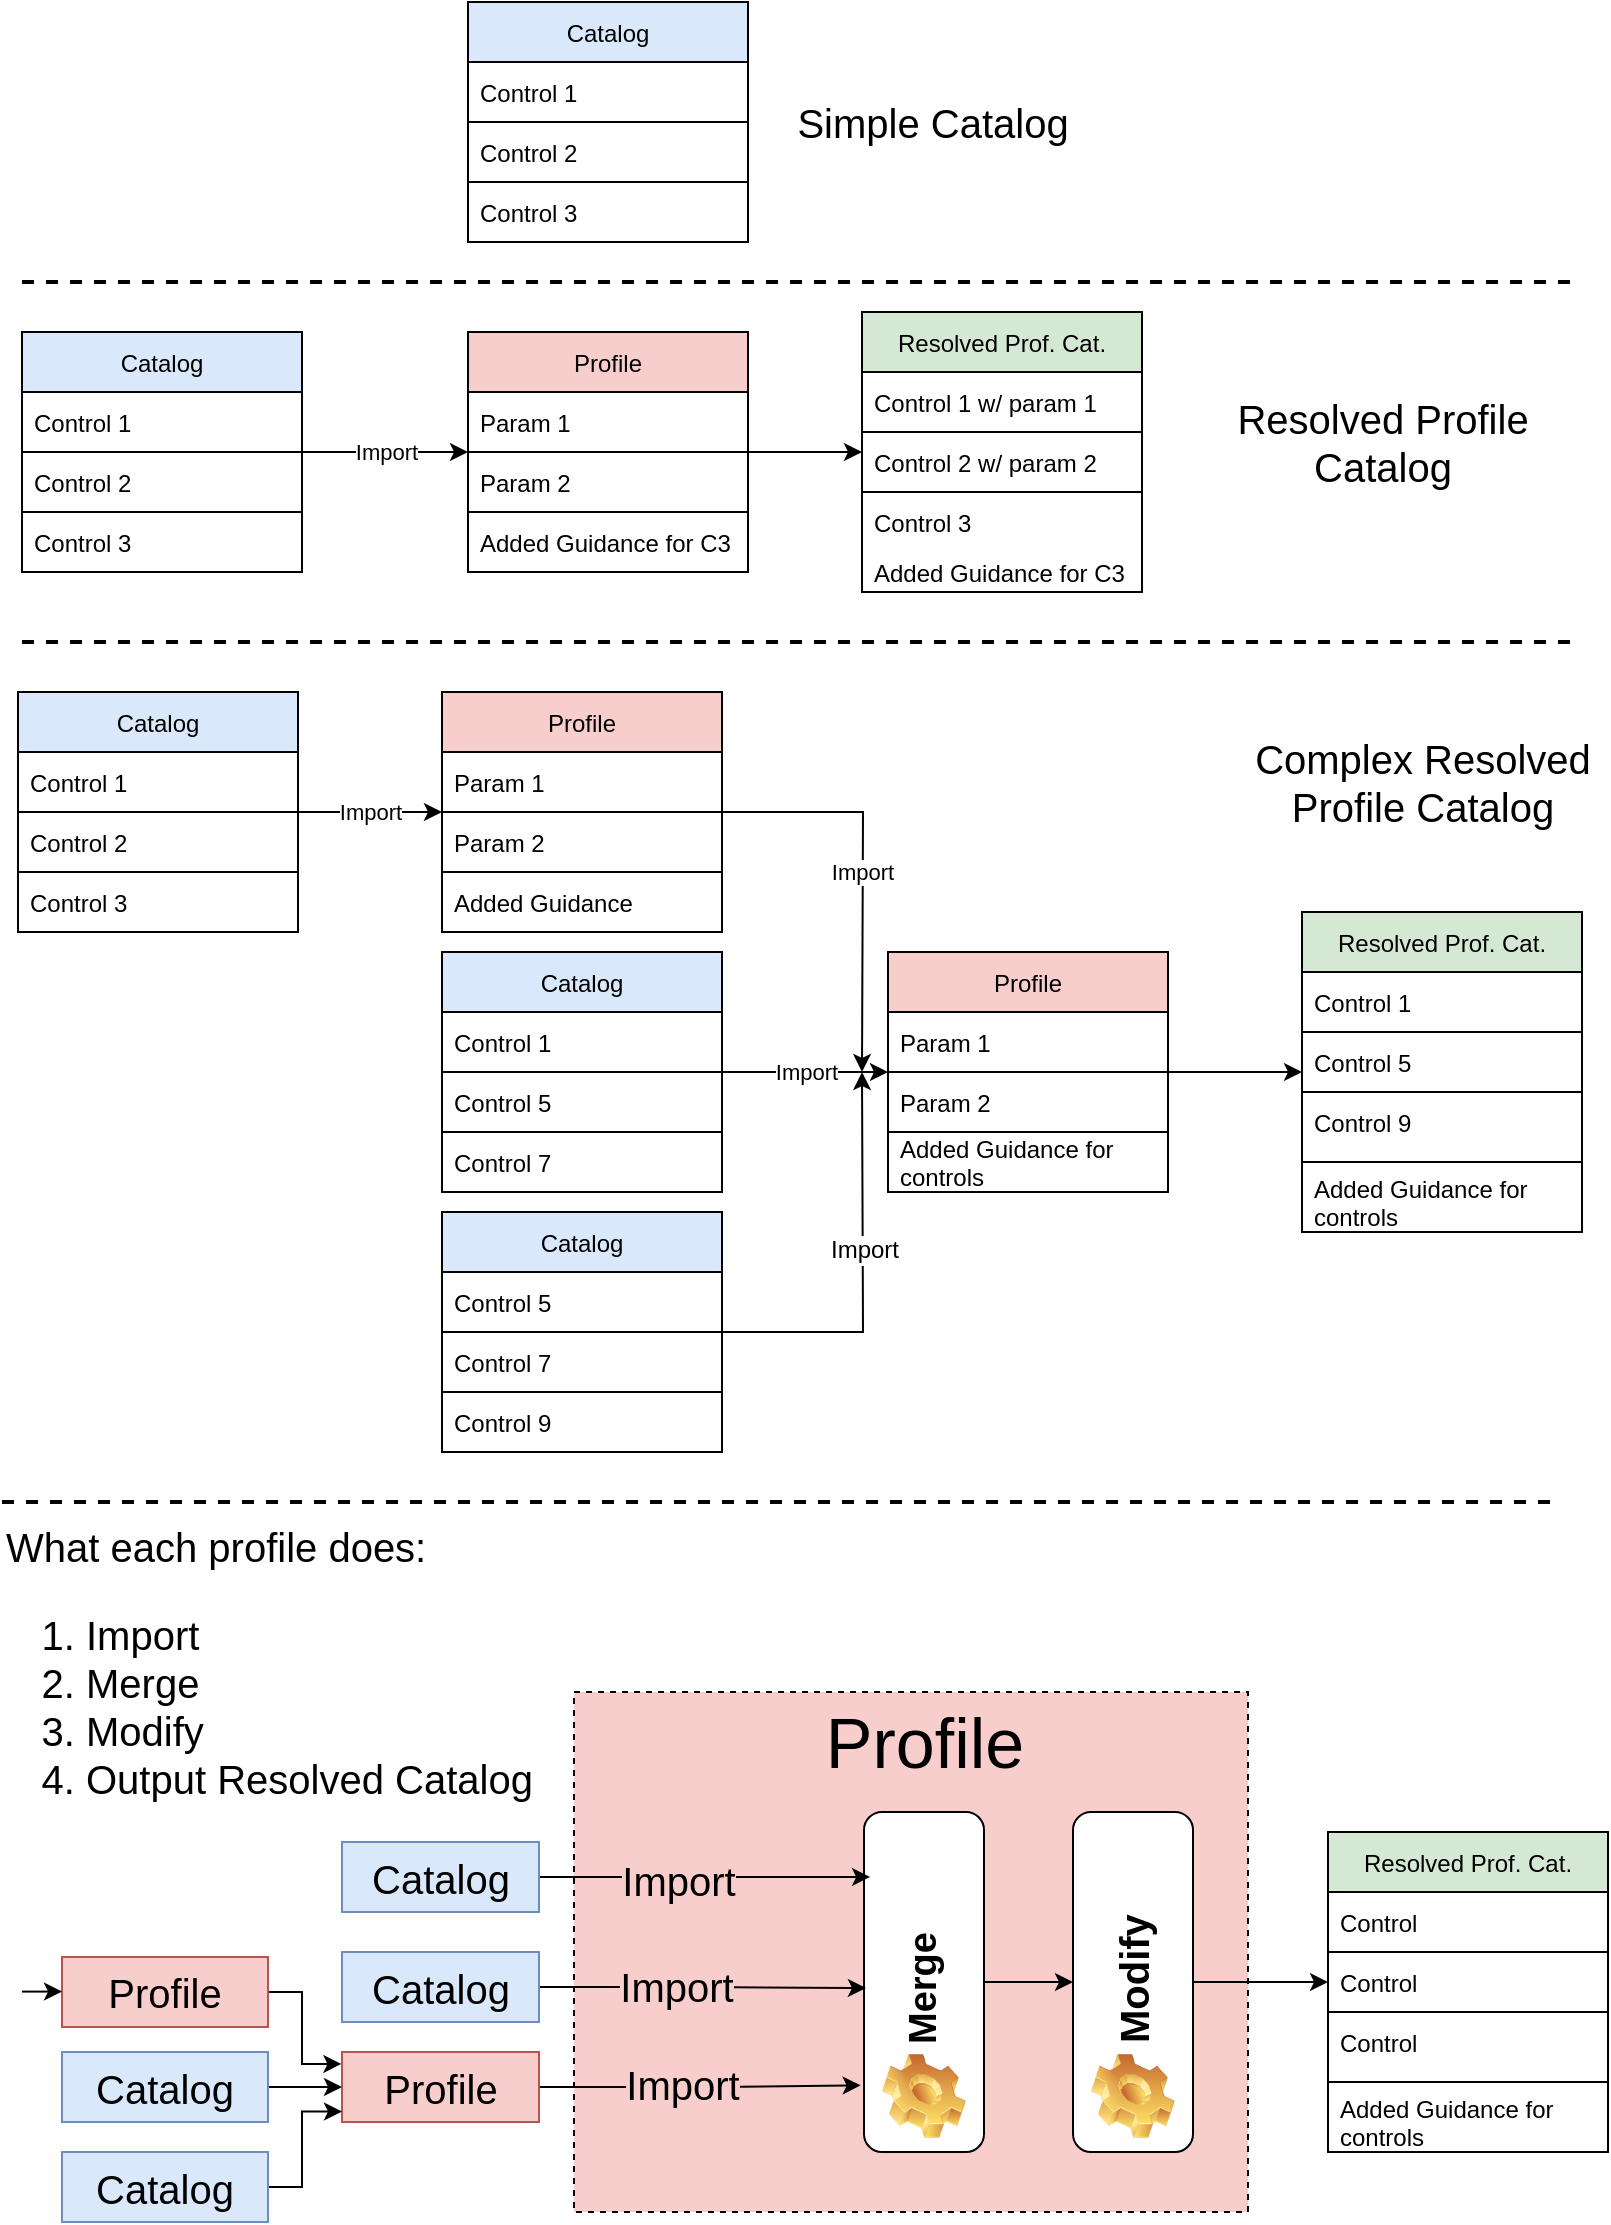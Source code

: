 <mxfile version="15.4.0" type="device"><diagram id="IQx40WlxW30_obFmMH3M" name="Page-1"><mxGraphModel dx="1718" dy="1019" grid="1" gridSize="10" guides="1" tooltips="1" connect="1" arrows="1" fold="1" page="1" pageScale="1" pageWidth="826" pageHeight="1169" math="0" shadow="0"><root><mxCell id="0"/><mxCell id="1" parent="0"/><mxCell id="TpE6tpdthIGuFh5zeu7U-148" value="" style="rounded=0;whiteSpace=wrap;html=1;dashed=1;fontSize=20;strokeColor=#000000;strokeWidth=1;fillColor=#F8CECC;" parent="1" vertex="1"><mxGeometry x="296" y="880" width="337" height="260" as="geometry"/></mxCell><mxCell id="TpE6tpdthIGuFh5zeu7U-1" value="Catalog" style="swimlane;fontStyle=0;childLayout=stackLayout;horizontal=1;startSize=30;horizontalStack=0;resizeParent=1;resizeParentMax=0;resizeLast=0;collapsible=1;marginBottom=0;fillColor=#dae8fc;strokeColor=#000000;" parent="1" vertex="1"><mxGeometry x="243" y="35" width="140" height="120" as="geometry"/></mxCell><mxCell id="TpE6tpdthIGuFh5zeu7U-2" value="Control 1" style="text;strokeColor=none;fillColor=none;align=left;verticalAlign=middle;spacingLeft=4;spacingRight=4;overflow=hidden;points=[[0,0.5],[1,0.5]];portConstraint=eastwest;rotatable=0;" parent="TpE6tpdthIGuFh5zeu7U-1" vertex="1"><mxGeometry y="30" width="140" height="30" as="geometry"/></mxCell><mxCell id="TpE6tpdthIGuFh5zeu7U-3" value="Control 2" style="text;strokeColor=default;fillColor=none;align=left;verticalAlign=middle;spacingLeft=4;spacingRight=4;overflow=hidden;points=[[0,0.5],[1,0.5]];portConstraint=eastwest;rotatable=0;" parent="TpE6tpdthIGuFh5zeu7U-1" vertex="1"><mxGeometry y="60" width="140" height="30" as="geometry"/></mxCell><mxCell id="TpE6tpdthIGuFh5zeu7U-4" value="Control 3" style="text;strokeColor=none;fillColor=none;align=left;verticalAlign=middle;spacingLeft=4;spacingRight=4;overflow=hidden;points=[[0,0.5],[1,0.5]];portConstraint=eastwest;rotatable=0;" parent="TpE6tpdthIGuFh5zeu7U-1" vertex="1"><mxGeometry y="90" width="140" height="30" as="geometry"/></mxCell><mxCell id="TpE6tpdthIGuFh5zeu7U-41" value="Import" style="edgeStyle=orthogonalEdgeStyle;rounded=0;orthogonalLoop=1;jettySize=auto;html=1;" parent="1" source="TpE6tpdthIGuFh5zeu7U-6" target="TpE6tpdthIGuFh5zeu7U-37" edge="1"><mxGeometry relative="1" as="geometry"/></mxCell><mxCell id="TpE6tpdthIGuFh5zeu7U-6" value="Catalog" style="swimlane;fontStyle=0;childLayout=stackLayout;horizontal=1;startSize=30;horizontalStack=0;resizeParent=1;resizeParentMax=0;resizeLast=0;collapsible=1;marginBottom=0;fillColor=#dae8fc;strokeColor=#000000;" parent="1" vertex="1"><mxGeometry x="20" y="200" width="140" height="120" as="geometry"/></mxCell><mxCell id="TpE6tpdthIGuFh5zeu7U-7" value="Control 1" style="text;strokeColor=none;fillColor=none;align=left;verticalAlign=middle;spacingLeft=4;spacingRight=4;overflow=hidden;points=[[0,0.5],[1,0.5]];portConstraint=eastwest;rotatable=0;" parent="TpE6tpdthIGuFh5zeu7U-6" vertex="1"><mxGeometry y="30" width="140" height="30" as="geometry"/></mxCell><mxCell id="TpE6tpdthIGuFh5zeu7U-8" value="Control 2" style="text;strokeColor=default;fillColor=none;align=left;verticalAlign=middle;spacingLeft=4;spacingRight=4;overflow=hidden;points=[[0,0.5],[1,0.5]];portConstraint=eastwest;rotatable=0;" parent="TpE6tpdthIGuFh5zeu7U-6" vertex="1"><mxGeometry y="60" width="140" height="30" as="geometry"/></mxCell><mxCell id="TpE6tpdthIGuFh5zeu7U-9" value="Control 3" style="text;strokeColor=none;fillColor=none;align=left;verticalAlign=middle;spacingLeft=4;spacingRight=4;overflow=hidden;points=[[0,0.5],[1,0.5]];portConstraint=eastwest;rotatable=0;" parent="TpE6tpdthIGuFh5zeu7U-6" vertex="1"><mxGeometry y="90" width="140" height="30" as="geometry"/></mxCell><mxCell id="TpE6tpdthIGuFh5zeu7U-50" style="edgeStyle=orthogonalEdgeStyle;rounded=0;orthogonalLoop=1;jettySize=auto;html=1;" parent="1" source="TpE6tpdthIGuFh5zeu7U-37" target="TpE6tpdthIGuFh5zeu7U-46" edge="1"><mxGeometry relative="1" as="geometry"/></mxCell><mxCell id="TpE6tpdthIGuFh5zeu7U-37" value="Profile" style="swimlane;fontStyle=0;childLayout=stackLayout;horizontal=1;startSize=30;horizontalStack=0;resizeParent=1;resizeParentMax=0;resizeLast=0;collapsible=1;marginBottom=0;strokeColor=#000000;fillColor=#f8cecc;" parent="1" vertex="1"><mxGeometry x="243" y="200" width="140" height="120" as="geometry"/></mxCell><mxCell id="TpE6tpdthIGuFh5zeu7U-38" value="Param 1" style="text;strokeColor=none;fillColor=none;align=left;verticalAlign=middle;spacingLeft=4;spacingRight=4;overflow=hidden;points=[[0,0.5],[1,0.5]];portConstraint=eastwest;rotatable=0;" parent="TpE6tpdthIGuFh5zeu7U-37" vertex="1"><mxGeometry y="30" width="140" height="30" as="geometry"/></mxCell><mxCell id="TpE6tpdthIGuFh5zeu7U-39" value="Param 2" style="text;strokeColor=default;fillColor=none;align=left;verticalAlign=middle;spacingLeft=4;spacingRight=4;overflow=hidden;points=[[0,0.5],[1,0.5]];portConstraint=eastwest;rotatable=0;" parent="TpE6tpdthIGuFh5zeu7U-37" vertex="1"><mxGeometry y="60" width="140" height="30" as="geometry"/></mxCell><mxCell id="TpE6tpdthIGuFh5zeu7U-40" value="Added Guidance for C3" style="text;strokeColor=none;fillColor=none;align=left;verticalAlign=middle;spacingLeft=4;spacingRight=4;overflow=hidden;points=[[0,0.5],[1,0.5]];portConstraint=eastwest;rotatable=0;" parent="TpE6tpdthIGuFh5zeu7U-37" vertex="1"><mxGeometry y="90" width="140" height="30" as="geometry"/></mxCell><mxCell id="TpE6tpdthIGuFh5zeu7U-46" value="Resolved Prof. Cat." style="swimlane;fontStyle=0;childLayout=stackLayout;horizontal=1;startSize=30;horizontalStack=0;resizeParent=1;resizeParentMax=0;resizeLast=0;collapsible=1;marginBottom=0;strokeColor=#000000;swimlaneFillColor=default;fillColor=#d5e8d4;" parent="1" vertex="1"><mxGeometry x="440" y="190" width="140" height="140" as="geometry"/></mxCell><mxCell id="TpE6tpdthIGuFh5zeu7U-47" value="Control 1 w/ param 1" style="text;strokeColor=none;fillColor=none;align=left;verticalAlign=middle;spacingLeft=4;spacingRight=4;overflow=hidden;points=[[0,0.5],[1,0.5]];portConstraint=eastwest;rotatable=0;" parent="TpE6tpdthIGuFh5zeu7U-46" vertex="1"><mxGeometry y="30" width="140" height="30" as="geometry"/></mxCell><mxCell id="TpE6tpdthIGuFh5zeu7U-48" value="Control 2 w/ param 2" style="text;strokeColor=default;fillColor=none;align=left;verticalAlign=middle;spacingLeft=4;spacingRight=4;overflow=hidden;points=[[0,0.5],[1,0.5]];portConstraint=eastwest;rotatable=0;" parent="TpE6tpdthIGuFh5zeu7U-46" vertex="1"><mxGeometry y="60" width="140" height="30" as="geometry"/></mxCell><mxCell id="TpE6tpdthIGuFh5zeu7U-49" value="Control 3" style="text;strokeColor=none;fillColor=none;align=left;verticalAlign=middle;spacingLeft=4;spacingRight=4;overflow=hidden;points=[[0,0.5],[1,0.5]];portConstraint=eastwest;rotatable=0;" parent="TpE6tpdthIGuFh5zeu7U-46" vertex="1"><mxGeometry y="90" width="140" height="30" as="geometry"/></mxCell><mxCell id="TpE6tpdthIGuFh5zeu7U-105" value="Added Guidance for C3" style="text;strokeColor=none;fillColor=none;align=left;verticalAlign=middle;spacingLeft=4;spacingRight=4;overflow=hidden;points=[[0,0.5],[1,0.5]];portConstraint=eastwest;rotatable=0;" parent="TpE6tpdthIGuFh5zeu7U-46" vertex="1"><mxGeometry y="120" width="140" height="20" as="geometry"/></mxCell><mxCell id="TpE6tpdthIGuFh5zeu7U-52" value="Import" style="edgeStyle=orthogonalEdgeStyle;rounded=0;orthogonalLoop=1;jettySize=auto;html=1;" parent="1" source="TpE6tpdthIGuFh5zeu7U-53" target="TpE6tpdthIGuFh5zeu7U-58" edge="1"><mxGeometry relative="1" as="geometry"/></mxCell><mxCell id="TpE6tpdthIGuFh5zeu7U-53" value="Catalog" style="swimlane;fontStyle=0;childLayout=stackLayout;horizontal=1;startSize=30;horizontalStack=0;resizeParent=1;resizeParentMax=0;resizeLast=0;collapsible=1;marginBottom=0;fillColor=#dae8fc;strokeColor=default;" parent="1" vertex="1"><mxGeometry x="230" y="510" width="140" height="120" as="geometry"/></mxCell><mxCell id="TpE6tpdthIGuFh5zeu7U-54" value="Control 1" style="text;strokeColor=default;fillColor=none;align=left;verticalAlign=middle;spacingLeft=4;spacingRight=4;overflow=hidden;points=[[0,0.5],[1,0.5]];portConstraint=eastwest;rotatable=0;" parent="TpE6tpdthIGuFh5zeu7U-53" vertex="1"><mxGeometry y="30" width="140" height="30" as="geometry"/></mxCell><mxCell id="TpE6tpdthIGuFh5zeu7U-55" value="Control 5" style="text;strokeColor=default;fillColor=none;align=left;verticalAlign=middle;spacingLeft=4;spacingRight=4;overflow=hidden;points=[[0,0.5],[1,0.5]];portConstraint=eastwest;rotatable=0;" parent="TpE6tpdthIGuFh5zeu7U-53" vertex="1"><mxGeometry y="60" width="140" height="30" as="geometry"/></mxCell><mxCell id="TpE6tpdthIGuFh5zeu7U-56" value="Control 7" style="text;strokeColor=none;fillColor=none;align=left;verticalAlign=middle;spacingLeft=4;spacingRight=4;overflow=hidden;points=[[0,0.5],[1,0.5]];portConstraint=eastwest;rotatable=0;" parent="TpE6tpdthIGuFh5zeu7U-53" vertex="1"><mxGeometry y="90" width="140" height="30" as="geometry"/></mxCell><mxCell id="TpE6tpdthIGuFh5zeu7U-57" style="edgeStyle=orthogonalEdgeStyle;rounded=0;orthogonalLoop=1;jettySize=auto;html=1;" parent="1" source="TpE6tpdthIGuFh5zeu7U-58" target="TpE6tpdthIGuFh5zeu7U-62" edge="1"><mxGeometry relative="1" as="geometry"/></mxCell><mxCell id="TpE6tpdthIGuFh5zeu7U-58" value="Profile" style="swimlane;fontStyle=0;childLayout=stackLayout;horizontal=1;startSize=30;horizontalStack=0;resizeParent=1;resizeParentMax=0;resizeLast=0;collapsible=1;marginBottom=0;strokeColor=#000000;fillColor=#f8cecc;" parent="1" vertex="1"><mxGeometry x="453" y="510" width="140" height="120" as="geometry"/></mxCell><mxCell id="TpE6tpdthIGuFh5zeu7U-59" value="Param 1" style="text;strokeColor=none;fillColor=none;align=left;verticalAlign=middle;spacingLeft=4;spacingRight=4;overflow=hidden;points=[[0,0.5],[1,0.5]];portConstraint=eastwest;rotatable=0;" parent="TpE6tpdthIGuFh5zeu7U-58" vertex="1"><mxGeometry y="30" width="140" height="30" as="geometry"/></mxCell><mxCell id="TpE6tpdthIGuFh5zeu7U-60" value="Param 2" style="text;strokeColor=default;fillColor=none;align=left;verticalAlign=middle;spacingLeft=4;spacingRight=4;overflow=hidden;points=[[0,0.5],[1,0.5]];portConstraint=eastwest;rotatable=0;" parent="TpE6tpdthIGuFh5zeu7U-58" vertex="1"><mxGeometry y="60" width="140" height="30" as="geometry"/></mxCell><mxCell id="TpE6tpdthIGuFh5zeu7U-61" value="Added Guidance for&#10;controls" style="text;strokeColor=none;fillColor=none;align=left;verticalAlign=middle;spacingLeft=4;spacingRight=4;overflow=hidden;points=[[0,0.5],[1,0.5]];portConstraint=eastwest;rotatable=0;" parent="TpE6tpdthIGuFh5zeu7U-58" vertex="1"><mxGeometry y="90" width="140" height="30" as="geometry"/></mxCell><mxCell id="TpE6tpdthIGuFh5zeu7U-62" value="Resolved Prof. Cat." style="swimlane;fontStyle=0;childLayout=stackLayout;horizontal=1;startSize=30;horizontalStack=0;resizeParent=1;resizeParentMax=0;resizeLast=0;collapsible=1;marginBottom=0;strokeColor=#000000;fillColor=#d5e8d4;" parent="1" vertex="1"><mxGeometry x="660" y="490" width="140" height="160" as="geometry"/></mxCell><mxCell id="TpE6tpdthIGuFh5zeu7U-63" value="Control 1" style="text;strokeColor=none;fillColor=none;align=left;verticalAlign=middle;spacingLeft=4;spacingRight=4;overflow=hidden;points=[[0,0.5],[1,0.5]];portConstraint=eastwest;rotatable=0;" parent="TpE6tpdthIGuFh5zeu7U-62" vertex="1"><mxGeometry y="30" width="140" height="30" as="geometry"/></mxCell><mxCell id="TpE6tpdthIGuFh5zeu7U-64" value="Control 5" style="text;strokeColor=default;fillColor=none;align=left;verticalAlign=middle;spacingLeft=4;spacingRight=4;overflow=hidden;points=[[0,0.5],[1,0.5]];portConstraint=eastwest;rotatable=0;" parent="TpE6tpdthIGuFh5zeu7U-62" vertex="1"><mxGeometry y="60" width="140" height="30" as="geometry"/></mxCell><mxCell id="TpE6tpdthIGuFh5zeu7U-65" value="Control 9" style="text;strokeColor=none;fillColor=none;align=left;verticalAlign=middle;spacingLeft=4;spacingRight=4;overflow=hidden;points=[[0,0.5],[1,0.5]];portConstraint=eastwest;rotatable=0;" parent="TpE6tpdthIGuFh5zeu7U-62" vertex="1"><mxGeometry y="90" width="140" height="30" as="geometry"/></mxCell><mxCell id="TpE6tpdthIGuFh5zeu7U-116" value="" style="line;strokeWidth=1;html=1;fontSize=20;" parent="TpE6tpdthIGuFh5zeu7U-62" vertex="1"><mxGeometry y="120" width="140" height="10" as="geometry"/></mxCell><mxCell id="TpE6tpdthIGuFh5zeu7U-114" value="Added Guidance for&#10;controls" style="text;strokeColor=none;fillColor=none;align=left;verticalAlign=middle;spacingLeft=4;spacingRight=4;overflow=hidden;points=[[0,0.5],[1,0.5]];portConstraint=eastwest;rotatable=0;" parent="TpE6tpdthIGuFh5zeu7U-62" vertex="1"><mxGeometry y="130" width="140" height="30" as="geometry"/></mxCell><mxCell id="TpE6tpdthIGuFh5zeu7U-85" style="edgeStyle=orthogonalEdgeStyle;rounded=0;orthogonalLoop=1;jettySize=auto;html=1;" parent="1" source="TpE6tpdthIGuFh5zeu7U-80" edge="1"><mxGeometry relative="1" as="geometry"><mxPoint x="440" y="570.0" as="targetPoint"/></mxGeometry></mxCell><mxCell id="TpE6tpdthIGuFh5zeu7U-151" value="Import" style="edgeLabel;html=1;align=center;verticalAlign=middle;resizable=0;points=[];fontSize=12;" parent="TpE6tpdthIGuFh5zeu7U-85" vertex="1" connectable="0"><mxGeometry x="0.114" relative="1" as="geometry"><mxPoint as="offset"/></mxGeometry></mxCell><mxCell id="TpE6tpdthIGuFh5zeu7U-80" value="Catalog" style="swimlane;fontStyle=0;childLayout=stackLayout;horizontal=1;startSize=30;horizontalStack=0;resizeParent=1;resizeParentMax=0;resizeLast=0;collapsible=1;marginBottom=0;fillColor=#dae8fc;strokeColor=#000000;" parent="1" vertex="1"><mxGeometry x="230" y="640" width="140" height="120" as="geometry"/></mxCell><mxCell id="TpE6tpdthIGuFh5zeu7U-81" value="Control 5" style="text;strokeColor=none;fillColor=none;align=left;verticalAlign=middle;spacingLeft=4;spacingRight=4;overflow=hidden;points=[[0,0.5],[1,0.5]];portConstraint=eastwest;rotatable=0;" parent="TpE6tpdthIGuFh5zeu7U-80" vertex="1"><mxGeometry y="30" width="140" height="30" as="geometry"/></mxCell><mxCell id="TpE6tpdthIGuFh5zeu7U-82" value="Control 7" style="text;strokeColor=default;fillColor=none;align=left;verticalAlign=middle;spacingLeft=4;spacingRight=4;overflow=hidden;points=[[0,0.5],[1,0.5]];portConstraint=eastwest;rotatable=0;" parent="TpE6tpdthIGuFh5zeu7U-80" vertex="1"><mxGeometry y="60" width="140" height="30" as="geometry"/></mxCell><mxCell id="TpE6tpdthIGuFh5zeu7U-83" value="Control 9" style="text;strokeColor=none;fillColor=none;align=left;verticalAlign=middle;spacingLeft=4;spacingRight=4;overflow=hidden;points=[[0,0.5],[1,0.5]];portConstraint=eastwest;rotatable=0;" parent="TpE6tpdthIGuFh5zeu7U-80" vertex="1"><mxGeometry y="90" width="140" height="30" as="geometry"/></mxCell><mxCell id="TpE6tpdthIGuFh5zeu7U-86" value="Import" style="edgeStyle=orthogonalEdgeStyle;rounded=0;orthogonalLoop=1;jettySize=auto;html=1;" parent="1" source="TpE6tpdthIGuFh5zeu7U-87" target="TpE6tpdthIGuFh5zeu7U-91" edge="1"><mxGeometry relative="1" as="geometry"/></mxCell><mxCell id="TpE6tpdthIGuFh5zeu7U-87" value="Catalog" style="swimlane;fontStyle=0;childLayout=stackLayout;horizontal=1;startSize=30;horizontalStack=0;resizeParent=1;resizeParentMax=0;resizeLast=0;collapsible=1;marginBottom=0;fillColor=#dae8fc;strokeColor=#000000;" parent="1" vertex="1"><mxGeometry x="18" y="380" width="140" height="120" as="geometry"/></mxCell><mxCell id="TpE6tpdthIGuFh5zeu7U-88" value="Control 1" style="text;strokeColor=none;fillColor=none;align=left;verticalAlign=middle;spacingLeft=4;spacingRight=4;overflow=hidden;points=[[0,0.5],[1,0.5]];portConstraint=eastwest;rotatable=0;" parent="TpE6tpdthIGuFh5zeu7U-87" vertex="1"><mxGeometry y="30" width="140" height="30" as="geometry"/></mxCell><mxCell id="TpE6tpdthIGuFh5zeu7U-89" value="Control 2" style="text;strokeColor=default;fillColor=none;align=left;verticalAlign=middle;spacingLeft=4;spacingRight=4;overflow=hidden;points=[[0,0.5],[1,0.5]];portConstraint=eastwest;rotatable=0;" parent="TpE6tpdthIGuFh5zeu7U-87" vertex="1"><mxGeometry y="60" width="140" height="30" as="geometry"/></mxCell><mxCell id="TpE6tpdthIGuFh5zeu7U-90" value="Control 3" style="text;strokeColor=none;fillColor=none;align=left;verticalAlign=middle;spacingLeft=4;spacingRight=4;overflow=hidden;points=[[0,0.5],[1,0.5]];portConstraint=eastwest;rotatable=0;" parent="TpE6tpdthIGuFh5zeu7U-87" vertex="1"><mxGeometry y="90" width="140" height="30" as="geometry"/></mxCell><mxCell id="TpE6tpdthIGuFh5zeu7U-95" value="Import" style="edgeStyle=orthogonalEdgeStyle;rounded=0;orthogonalLoop=1;jettySize=auto;html=1;" parent="1" source="TpE6tpdthIGuFh5zeu7U-91" edge="1"><mxGeometry relative="1" as="geometry"><mxPoint x="440" y="570.0" as="targetPoint"/></mxGeometry></mxCell><mxCell id="TpE6tpdthIGuFh5zeu7U-91" value="Profile" style="swimlane;fontStyle=0;childLayout=stackLayout;horizontal=1;startSize=30;horizontalStack=0;resizeParent=1;resizeParentMax=0;resizeLast=0;collapsible=1;marginBottom=0;strokeColor=#000000;fillColor=#f8cecc;" parent="1" vertex="1"><mxGeometry x="230" y="380" width="140" height="120" as="geometry"/></mxCell><mxCell id="TpE6tpdthIGuFh5zeu7U-92" value="Param 1" style="text;strokeColor=none;fillColor=none;align=left;verticalAlign=middle;spacingLeft=4;spacingRight=4;overflow=hidden;points=[[0,0.5],[1,0.5]];portConstraint=eastwest;rotatable=0;" parent="TpE6tpdthIGuFh5zeu7U-91" vertex="1"><mxGeometry y="30" width="140" height="30" as="geometry"/></mxCell><mxCell id="TpE6tpdthIGuFh5zeu7U-93" value="Param 2" style="text;strokeColor=default;fillColor=none;align=left;verticalAlign=middle;spacingLeft=4;spacingRight=4;overflow=hidden;points=[[0,0.5],[1,0.5]];portConstraint=eastwest;rotatable=0;" parent="TpE6tpdthIGuFh5zeu7U-91" vertex="1"><mxGeometry y="60" width="140" height="30" as="geometry"/></mxCell><mxCell id="TpE6tpdthIGuFh5zeu7U-94" value="Added Guidance" style="text;strokeColor=none;fillColor=none;align=left;verticalAlign=middle;spacingLeft=4;spacingRight=4;overflow=hidden;points=[[0,0.5],[1,0.5]];portConstraint=eastwest;rotatable=0;" parent="TpE6tpdthIGuFh5zeu7U-91" vertex="1"><mxGeometry y="90" width="140" height="30" as="geometry"/></mxCell><mxCell id="TpE6tpdthIGuFh5zeu7U-133" style="edgeStyle=orthogonalEdgeStyle;rounded=0;orthogonalLoop=1;jettySize=auto;html=1;fontSize=20;" parent="1" source="TpE6tpdthIGuFh5zeu7U-96" target="TpE6tpdthIGuFh5zeu7U-132" edge="1"><mxGeometry relative="1" as="geometry"/></mxCell><mxCell id="TpE6tpdthIGuFh5zeu7U-96" value="&lt;font style=&quot;font-size: 19px&quot;&gt;Merge&lt;/font&gt;" style="label;whiteSpace=wrap;html=1;image=img/clipart/Gear_128x128.png;strokeColor=default;rotation=-90;" parent="1" vertex="1"><mxGeometry x="386" y="995" width="170" height="60" as="geometry"/></mxCell><mxCell id="TpE6tpdthIGuFh5zeu7U-108" value="" style="line;strokeWidth=2;html=1;dashed=1;" parent="1" vertex="1"><mxGeometry x="20" y="170" width="780" height="10" as="geometry"/></mxCell><mxCell id="TpE6tpdthIGuFh5zeu7U-109" value="" style="line;strokeWidth=2;html=1;dashed=1;" parent="1" vertex="1"><mxGeometry x="20" y="350" width="780" height="10" as="geometry"/></mxCell><mxCell id="TpE6tpdthIGuFh5zeu7U-111" value="Simple Catalog" style="text;html=1;align=center;verticalAlign=middle;resizable=0;points=[];autosize=1;strokeColor=none;fillColor=none;fontSize=20;" parent="1" vertex="1"><mxGeometry x="400" y="80" width="150" height="30" as="geometry"/></mxCell><mxCell id="TpE6tpdthIGuFh5zeu7U-112" value="Resolved Profile&lt;br&gt;Catalog" style="text;html=1;align=center;verticalAlign=middle;resizable=0;points=[];autosize=1;strokeColor=none;fillColor=none;fontSize=20;" parent="1" vertex="1"><mxGeometry x="620" y="230" width="160" height="50" as="geometry"/></mxCell><mxCell id="TpE6tpdthIGuFh5zeu7U-113" value="Complex Resolved&lt;br&gt;Profile Catalog" style="text;html=1;align=center;verticalAlign=middle;resizable=0;points=[];autosize=1;strokeColor=none;fillColor=none;fontSize=20;" parent="1" vertex="1"><mxGeometry x="630" y="400" width="180" height="50" as="geometry"/></mxCell><mxCell id="TpE6tpdthIGuFh5zeu7U-117" value="" style="line;strokeWidth=2;html=1;dashed=1;" parent="1" vertex="1"><mxGeometry x="10" y="780" width="780" height="10" as="geometry"/></mxCell><mxCell id="TpE6tpdthIGuFh5zeu7U-134" style="edgeStyle=orthogonalEdgeStyle;rounded=0;orthogonalLoop=1;jettySize=auto;html=1;entryX=0.809;entryY=0.051;entryDx=0;entryDy=0;entryPerimeter=0;fontSize=20;" parent="1" source="TpE6tpdthIGuFh5zeu7U-119" target="TpE6tpdthIGuFh5zeu7U-96" edge="1"><mxGeometry relative="1" as="geometry"/></mxCell><mxCell id="TpE6tpdthIGuFh5zeu7U-135" value="Import" style="edgeLabel;html=1;align=center;verticalAlign=middle;resizable=0;points=[];fontSize=20;labelBackgroundColor=#F8CECC;" parent="TpE6tpdthIGuFh5zeu7U-134" vertex="1" connectable="0"><mxGeometry x="-0.154" y="-1" relative="1" as="geometry"><mxPoint x="-1" as="offset"/></mxGeometry></mxCell><mxCell id="TpE6tpdthIGuFh5zeu7U-119" value="Catalog" style="rounded=0;whiteSpace=wrap;html=1;fontSize=20;strokeColor=#6c8ebf;strokeWidth=1;fillColor=#dae8fc;" parent="1" vertex="1"><mxGeometry x="180" y="955" width="98.5" height="35" as="geometry"/></mxCell><mxCell id="TpE6tpdthIGuFh5zeu7U-130" style="edgeStyle=orthogonalEdgeStyle;rounded=0;orthogonalLoop=1;jettySize=auto;html=1;entryX=0.482;entryY=0.016;entryDx=0;entryDy=0;entryPerimeter=0;fontSize=20;" parent="1" source="TpE6tpdthIGuFh5zeu7U-120" target="TpE6tpdthIGuFh5zeu7U-96" edge="1"><mxGeometry relative="1" as="geometry"/></mxCell><mxCell id="TpE6tpdthIGuFh5zeu7U-136" value="Import" style="edgeLabel;html=1;align=center;verticalAlign=middle;resizable=0;points=[];fontSize=20;labelBackgroundColor=#F8CECC;" parent="TpE6tpdthIGuFh5zeu7U-130" vertex="1" connectable="0"><mxGeometry x="-0.173" y="1" relative="1" as="geometry"><mxPoint as="offset"/></mxGeometry></mxCell><mxCell id="TpE6tpdthIGuFh5zeu7U-120" value="Catalog" style="rounded=0;whiteSpace=wrap;html=1;fontSize=20;strokeColor=#6c8ebf;strokeWidth=1;fillColor=#dae8fc;" parent="1" vertex="1"><mxGeometry x="180" y="1010" width="98.5" height="35" as="geometry"/></mxCell><mxCell id="TpE6tpdthIGuFh5zeu7U-138" style="edgeStyle=orthogonalEdgeStyle;rounded=0;orthogonalLoop=1;jettySize=auto;html=1;entryX=0.196;entryY=-0.028;entryDx=0;entryDy=0;entryPerimeter=0;fontSize=20;" parent="1" source="TpE6tpdthIGuFh5zeu7U-121" target="TpE6tpdthIGuFh5zeu7U-96" edge="1"><mxGeometry relative="1" as="geometry"><Array as="points"><mxPoint x="367" y="1077"/><mxPoint x="367" y="1077"/></Array></mxGeometry></mxCell><mxCell id="TpE6tpdthIGuFh5zeu7U-139" value="Import" style="edgeLabel;html=1;align=center;verticalAlign=middle;resizable=0;points=[];fontSize=20;labelBackgroundColor=#F8CECC;" parent="TpE6tpdthIGuFh5zeu7U-138" vertex="1" connectable="0"><mxGeometry x="0.254" y="2" relative="1" as="geometry"><mxPoint x="-30" as="offset"/></mxGeometry></mxCell><mxCell id="TpE6tpdthIGuFh5zeu7U-121" value="Profile" style="rounded=0;whiteSpace=wrap;html=1;fontSize=20;strokeColor=#b85450;strokeWidth=1;fillColor=#F8CECC;" parent="1" vertex="1"><mxGeometry x="180" y="1060" width="98.5" height="35" as="geometry"/></mxCell><mxCell id="TpE6tpdthIGuFh5zeu7U-123" style="edgeStyle=orthogonalEdgeStyle;rounded=0;orthogonalLoop=1;jettySize=auto;html=1;entryX=0;entryY=0.5;entryDx=0;entryDy=0;fontSize=20;" parent="1" source="TpE6tpdthIGuFh5zeu7U-122" target="TpE6tpdthIGuFh5zeu7U-121" edge="1"><mxGeometry relative="1" as="geometry"/></mxCell><mxCell id="TpE6tpdthIGuFh5zeu7U-122" value="Catalog" style="rounded=0;whiteSpace=wrap;html=1;fontSize=20;strokeColor=#6c8ebf;strokeWidth=1;fillColor=#dae8fc;" parent="1" vertex="1"><mxGeometry x="40" y="1060" width="103" height="35" as="geometry"/></mxCell><mxCell id="TpE6tpdthIGuFh5zeu7U-146" style="edgeStyle=orthogonalEdgeStyle;rounded=0;orthogonalLoop=1;jettySize=auto;html=1;entryX=0;entryY=0.5;entryDx=0;entryDy=0;fontSize=20;" parent="1" source="TpE6tpdthIGuFh5zeu7U-132" target="TpE6tpdthIGuFh5zeu7U-142" edge="1"><mxGeometry relative="1" as="geometry"/></mxCell><mxCell id="TpE6tpdthIGuFh5zeu7U-132" value="Modify" style="label;whiteSpace=wrap;html=1;image=img/clipart/Gear_128x128.png;strokeColor=default;rotation=-90;fontSize=20;" parent="1" vertex="1"><mxGeometry x="490.5" y="995" width="170" height="60" as="geometry"/></mxCell><mxCell id="TpE6tpdthIGuFh5zeu7U-140" value="Resolved Prof. Cat." style="swimlane;fontStyle=0;childLayout=stackLayout;horizontal=1;startSize=30;horizontalStack=0;resizeParent=1;resizeParentMax=0;resizeLast=0;collapsible=1;marginBottom=0;strokeColor=#000000;fillColor=#d5e8d4;" parent="1" vertex="1"><mxGeometry x="673" y="950" width="140" height="160" as="geometry"/></mxCell><mxCell id="TpE6tpdthIGuFh5zeu7U-141" value="Control" style="text;strokeColor=none;fillColor=none;align=left;verticalAlign=middle;spacingLeft=4;spacingRight=4;overflow=hidden;points=[[0,0.5],[1,0.5]];portConstraint=eastwest;rotatable=0;" parent="TpE6tpdthIGuFh5zeu7U-140" vertex="1"><mxGeometry y="30" width="140" height="30" as="geometry"/></mxCell><mxCell id="TpE6tpdthIGuFh5zeu7U-142" value="Control" style="text;strokeColor=default;fillColor=none;align=left;verticalAlign=middle;spacingLeft=4;spacingRight=4;overflow=hidden;points=[[0,0.5],[1,0.5]];portConstraint=eastwest;rotatable=0;" parent="TpE6tpdthIGuFh5zeu7U-140" vertex="1"><mxGeometry y="60" width="140" height="30" as="geometry"/></mxCell><mxCell id="TpE6tpdthIGuFh5zeu7U-143" value="Control" style="text;strokeColor=none;fillColor=none;align=left;verticalAlign=middle;spacingLeft=4;spacingRight=4;overflow=hidden;points=[[0,0.5],[1,0.5]];portConstraint=eastwest;rotatable=0;" parent="TpE6tpdthIGuFh5zeu7U-140" vertex="1"><mxGeometry y="90" width="140" height="30" as="geometry"/></mxCell><mxCell id="TpE6tpdthIGuFh5zeu7U-144" value="" style="line;strokeWidth=1;html=1;fontSize=20;" parent="TpE6tpdthIGuFh5zeu7U-140" vertex="1"><mxGeometry y="120" width="140" height="10" as="geometry"/></mxCell><mxCell id="TpE6tpdthIGuFh5zeu7U-145" value="Added Guidance for&#10;controls" style="text;strokeColor=none;fillColor=none;align=left;verticalAlign=middle;spacingLeft=4;spacingRight=4;overflow=hidden;points=[[0,0.5],[1,0.5]];portConstraint=eastwest;rotatable=0;" parent="TpE6tpdthIGuFh5zeu7U-140" vertex="1"><mxGeometry y="130" width="140" height="30" as="geometry"/></mxCell><mxCell id="TpE6tpdthIGuFh5zeu7U-149" value="&lt;font style=&quot;font-size: 35px&quot;&gt;Profile&lt;/font&gt;" style="text;html=1;align=center;verticalAlign=middle;resizable=0;points=[];autosize=1;strokeColor=none;fillColor=none;fontSize=20;" parent="1" vertex="1"><mxGeometry x="416" y="890" width="110" height="30" as="geometry"/></mxCell><mxCell id="TpE6tpdthIGuFh5zeu7U-150" value="What each profile does:&lt;br&gt;&lt;ol&gt;&lt;li&gt;Import&lt;/li&gt;&lt;li&gt;Merge&lt;/li&gt;&lt;li&gt;Modify&lt;/li&gt;&lt;li&gt;Output Resolved Catalog&lt;/li&gt;&lt;/ol&gt;" style="text;html=1;align=left;verticalAlign=middle;resizable=0;points=[];autosize=1;strokeColor=none;fillColor=none;fontSize=20;" parent="1" vertex="1"><mxGeometry x="10" y="790" width="280" height="170" as="geometry"/></mxCell><mxCell id="TpE6tpdthIGuFh5zeu7U-157" style="edgeStyle=orthogonalEdgeStyle;rounded=0;orthogonalLoop=1;jettySize=auto;html=1;fontSize=12;entryX=0;entryY=0.85;entryDx=0;entryDy=0;entryPerimeter=0;" parent="1" source="TpE6tpdthIGuFh5zeu7U-153" target="TpE6tpdthIGuFh5zeu7U-121" edge="1"><mxGeometry relative="1" as="geometry"><mxPoint x="160" y="1127.5" as="targetPoint"/><Array as="points"><mxPoint x="160" y="1127"/><mxPoint x="160" y="1090"/></Array></mxGeometry></mxCell><mxCell id="TpE6tpdthIGuFh5zeu7U-153" value="Catalog" style="rounded=0;whiteSpace=wrap;html=1;fontSize=20;strokeColor=#6c8ebf;strokeWidth=1;fillColor=#dae8fc;" parent="1" vertex="1"><mxGeometry x="40" y="1110" width="103" height="35" as="geometry"/></mxCell><mxCell id="TpE6tpdthIGuFh5zeu7U-163" style="edgeStyle=orthogonalEdgeStyle;rounded=0;orthogonalLoop=1;jettySize=auto;html=1;entryX=-0.003;entryY=0.171;entryDx=0;entryDy=0;entryPerimeter=0;fontSize=12;" parent="1" source="TpE6tpdthIGuFh5zeu7U-158" target="TpE6tpdthIGuFh5zeu7U-121" edge="1"><mxGeometry relative="1" as="geometry"><Array as="points"><mxPoint x="160" y="1030"/><mxPoint x="160" y="1066"/></Array></mxGeometry></mxCell><mxCell id="TpE6tpdthIGuFh5zeu7U-158" value="Profile" style="rounded=0;whiteSpace=wrap;html=1;fontSize=20;strokeColor=#b85450;strokeWidth=1;fillColor=#F8CECC;" parent="1" vertex="1"><mxGeometry x="40" y="1012.5" width="103" height="35" as="geometry"/></mxCell><mxCell id="TpE6tpdthIGuFh5zeu7U-169" value="" style="edgeStyle=segmentEdgeStyle;endArrow=classic;html=1;rounded=0;fontSize=12;" parent="1" edge="1"><mxGeometry width="50" height="50" relative="1" as="geometry"><mxPoint x="20" y="1029.8" as="sourcePoint"/><mxPoint x="40" y="1029.8" as="targetPoint"/></mxGeometry></mxCell></root></mxGraphModel></diagram></mxfile>